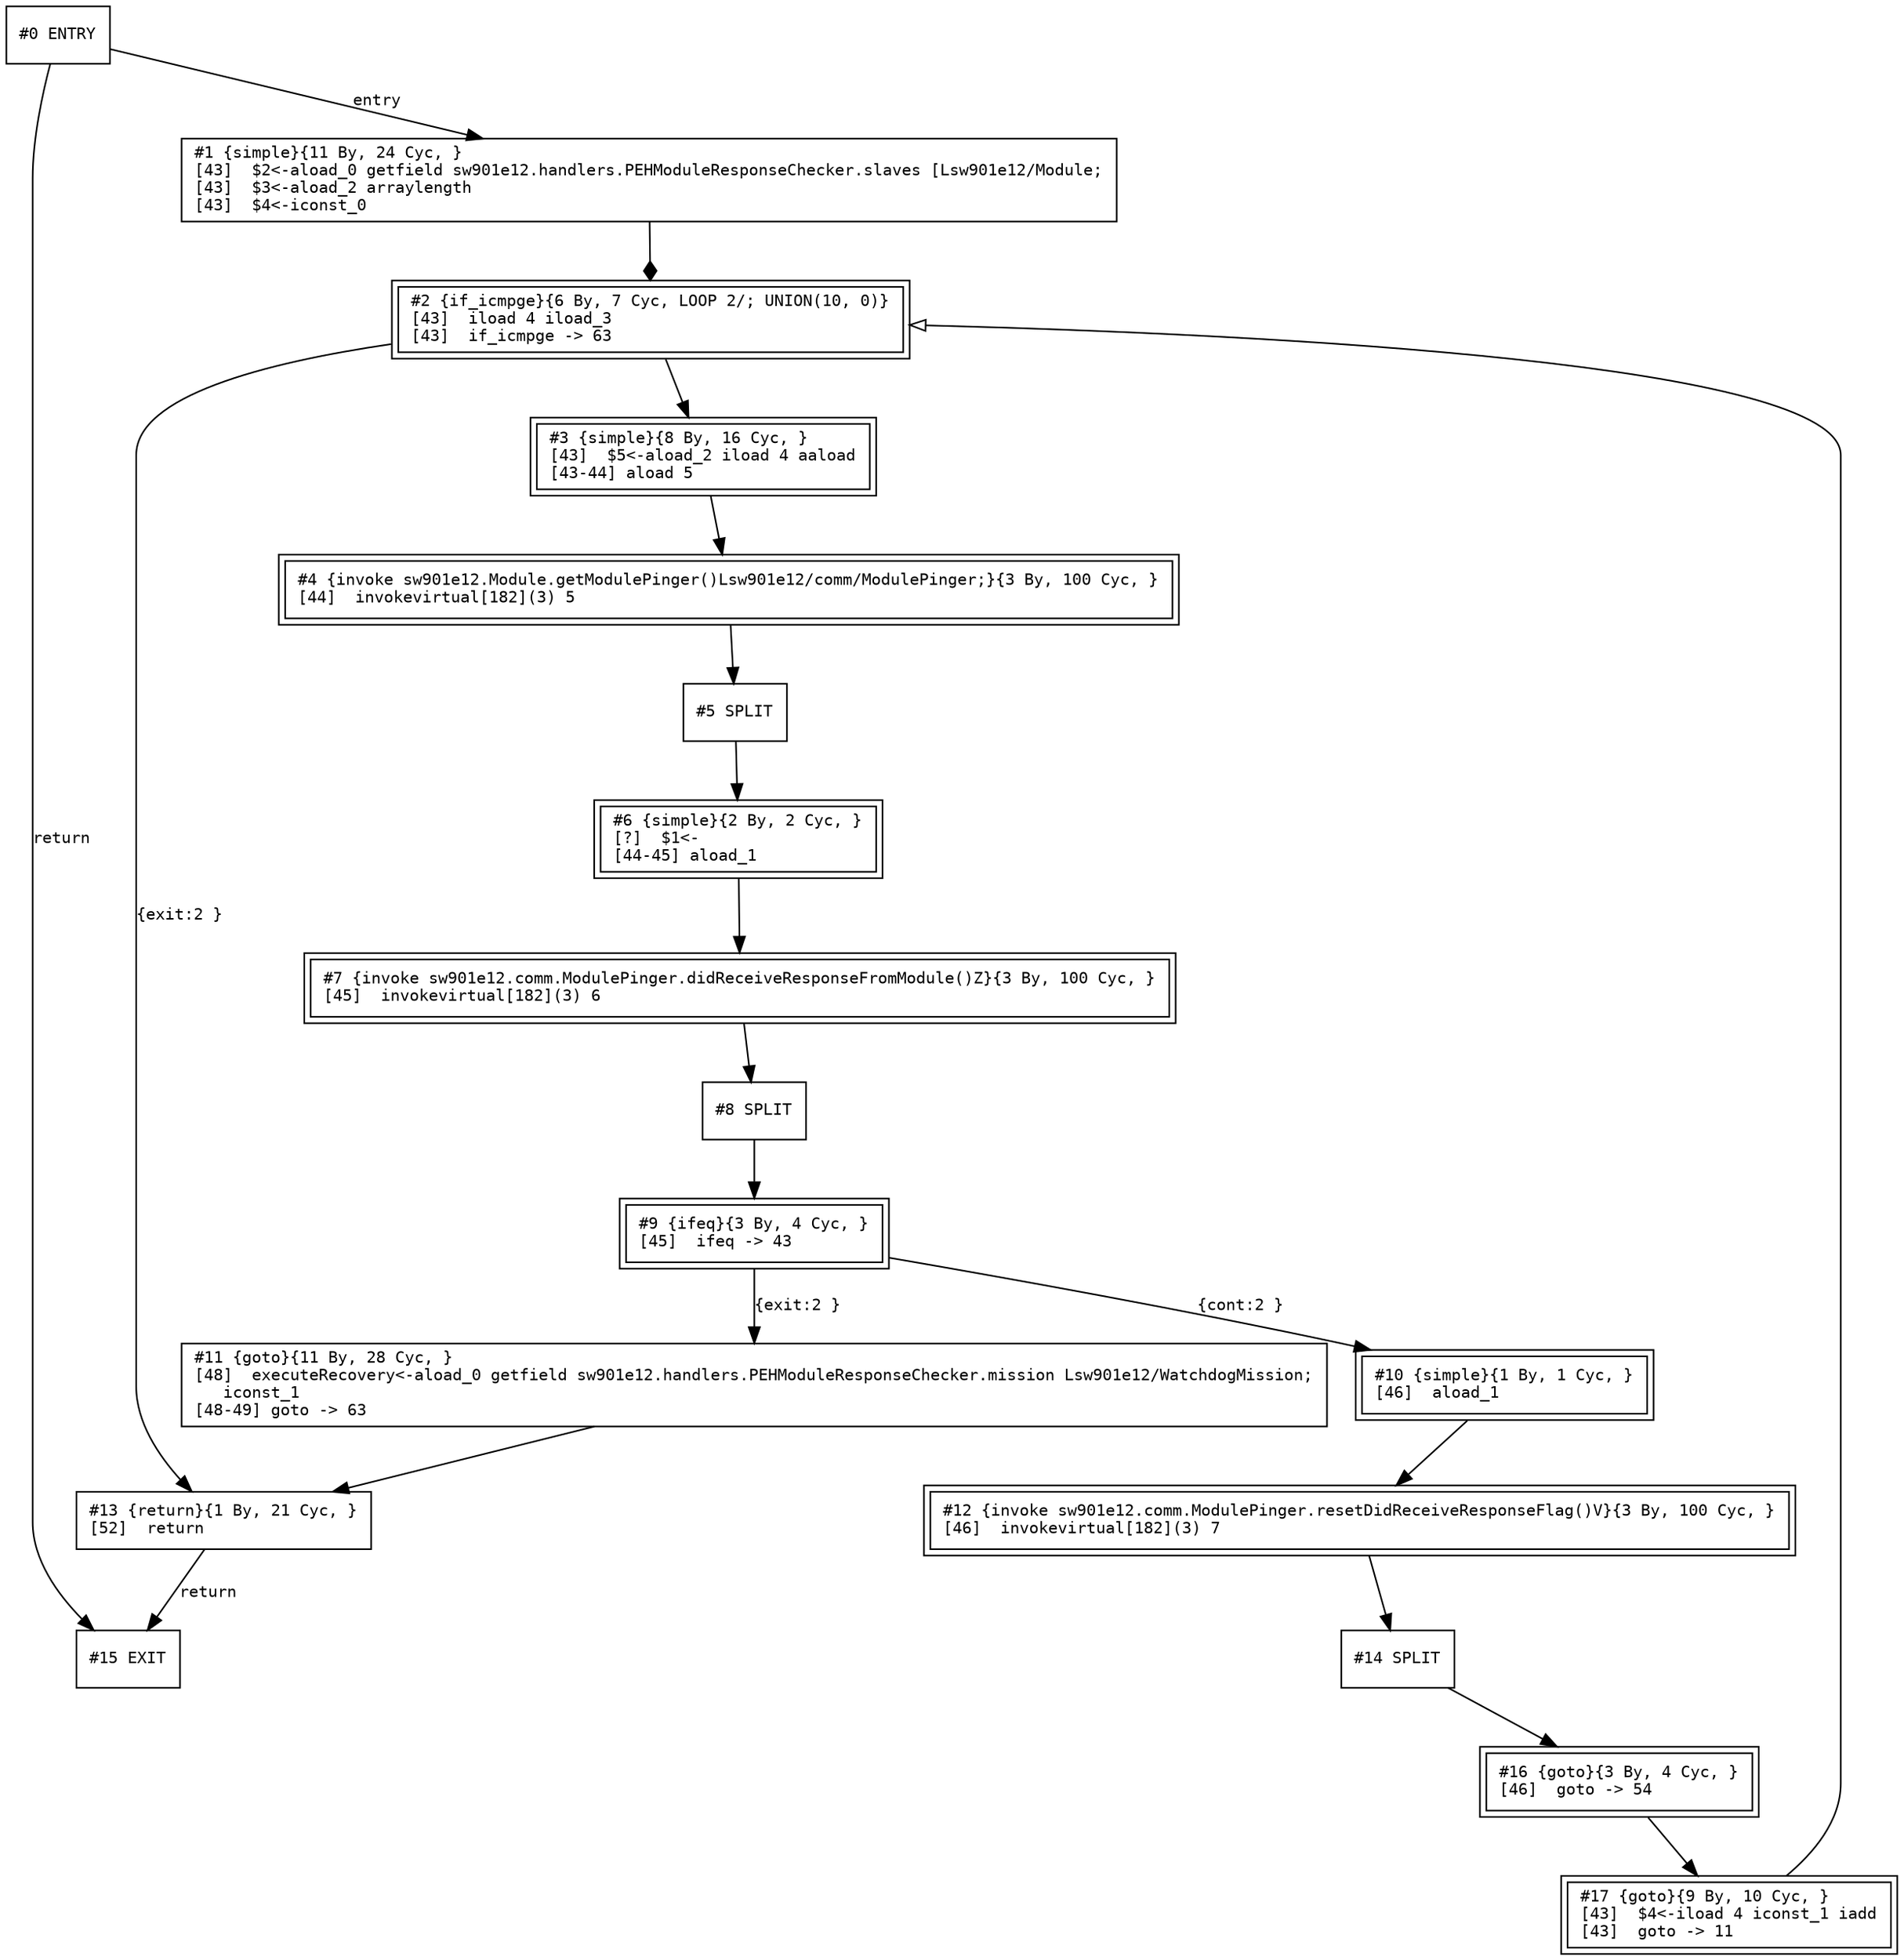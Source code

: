 digraph cfg
{
0 [label="#0 ENTRY",shape=box,fontname=Courier,fontsize=10];
1 [label="#15 EXIT",shape=box,fontname=Courier,fontsize=10];
2 [peripheries=1,label="#1 {simple}{11 By, 24 Cyc, }\l[43]  $2<-aload_0 getfield sw901e12.handlers.PEHModuleResponseChecker.slaves [Lsw901e12/Module;\l[43]  $3<-aload_2 arraylength\l[43]  $4<-iconst_0\l",shape=box,fontname=Courier,fontsize=10];
3 [peripheries=2,label="#2 {if_icmpge}{6 By, 7 Cyc, LOOP 2/; UNION(10, 0)}\l[43]  iload 4 iload_3\l[43]  if_icmpge -> 63\l",shape=box,fontname=Courier,fontsize=10];
4 [peripheries=2,label="#3 {simple}{8 By, 16 Cyc, }\l[43]  $5<-aload_2 iload 4 aaload\l[43-44] aload 5\l",shape=box,fontname=Courier,fontsize=10];
5 [peripheries=2,label="#6 {simple}{2 By, 2 Cyc, }\l[?]  $1<-\l[44-45] aload_1\l",shape=box,fontname=Courier,fontsize=10];
6 [peripheries=2,label="#9 {ifeq}{3 By, 4 Cyc, }\l[45]  ifeq -> 43\l",shape=box,fontname=Courier,fontsize=10];
7 [peripheries=2,label="#10 {simple}{1 By, 1 Cyc, }\l[46]  aload_1\l",shape=box,fontname=Courier,fontsize=10];
8 [peripheries=2,label="#16 {goto}{3 By, 4 Cyc, }\l[46]  goto -> 54\l",shape=box,fontname=Courier,fontsize=10];
9 [peripheries=1,label="#11 {goto}{11 By, 28 Cyc, }\l[48]  executeRecovery<-aload_0 getfield sw901e12.handlers.PEHModuleResponseChecker.mission Lsw901e12/WatchdogMission;\l  \ iconst_1\l[48-49] goto -> 63\l",shape=box,fontname=Courier,fontsize=10];
10 [peripheries=2,label="#17 {goto}{9 By, 10 Cyc, }\l[43]  $4<-iload 4 iconst_1 iadd\l[43]  goto -> 11\l",shape=box,fontname=Courier,fontsize=10];
11 [peripheries=1,label="#13 {return}{1 By, 21 Cyc, }\l[52]  return\l",shape=box,fontname=Courier,fontsize=10];
12 [peripheries=2,label="#4 {invoke sw901e12.Module.getModulePinger()Lsw901e12/comm/ModulePinger;}{3 By, 100 Cyc, }\l[44]  invokevirtual[182](3) 5\l",shape=box,fontname=Courier,fontsize=10];
13 [peripheries=2,label="#7 {invoke sw901e12.comm.ModulePinger.didReceiveResponseFromModule()Z}{3 By, 100 Cyc, }\l[45]  invokevirtual[182](3) 6\l",shape=box,fontname=Courier,fontsize=10];
14 [peripheries=2,label="#12 {invoke sw901e12.comm.ModulePinger.resetDidReceiveResponseFlag()V}{3 By, 100 Cyc, }\l[46]  invokevirtual[182](3) 7\l",shape=box,fontname=Courier,fontsize=10];
15 [label="#5 SPLIT",shape=box,fontname=Courier,fontsize=10];
16 [label="#8 SPLIT",shape=box,fontname=Courier,fontsize=10];
17 [label="#14 SPLIT",shape=box,fontname=Courier,fontsize=10];
0 -> 2[label=entry,fontname=Courier,fontsize=10];
2 -> 3[label="",fontname=Courier,arrowhead=diamond,fontsize=10];
6 -> 7[label="{cont:2 }",fontname=Courier,fontsize=10];
6 -> 9[label="{exit:2 }",fontname=Courier,fontsize=10];
10 -> 3[label="",fontname=Courier,arrowhead=empty,fontsize=10];
9 -> 11[label="",fontname=Courier,fontsize=10];
8 -> 10[label="",fontname=Courier,fontsize=10];
3 -> 4[label="",fontname=Courier,fontsize=10];
3 -> 11[label="{exit:2 }",fontname=Courier,fontsize=10];
11 -> 1[label=return,fontname=Courier,fontsize=10];
0 -> 1[label=return,fontname=Courier,fontsize=10];
4 -> 12[label="",fontname=Courier,fontsize=10];
5 -> 13[label="",fontname=Courier,fontsize=10];
7 -> 14[label="",fontname=Courier,fontsize=10];
15 -> 5[label="",fontname=Courier,fontsize=10];
12 -> 15[label="",fontname=Courier,fontsize=10];
16 -> 6[label="",fontname=Courier,fontsize=10];
13 -> 16[label="",fontname=Courier,fontsize=10];
17 -> 8[label="",fontname=Courier,fontsize=10];
14 -> 17[label="",fontname=Courier,fontsize=10];
}
